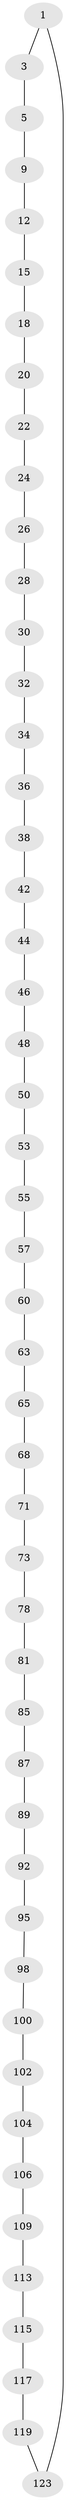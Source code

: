 // original degree distribution, {2: 1.0}
// Generated by graph-tools (version 1.1) at 2025/20/03/04/25 18:20:01]
// undirected, 49 vertices, 49 edges
graph export_dot {
graph [start="1"]
  node [color=gray90,style=filled];
  1 [super="+125+2"];
  3 [super="+4"];
  5 [super="+6"];
  9 [super="+10"];
  12 [super="+13"];
  15 [super="+16"];
  18 [super="+19"];
  20 [super="+21"];
  22 [super="+23"];
  24 [super="+25"];
  26 [super="+27"];
  28 [super="+29"];
  30 [super="+31"];
  32 [super="+33"];
  34 [super="+35"];
  36 [super="+37"];
  38 [super="+39"];
  42 [super="+43"];
  44 [super="+45"];
  46 [super="+47"];
  48 [super="+49"];
  50 [super="+51"];
  53 [super="+54"];
  55 [super="+56"];
  57 [super="+58"];
  60 [super="+61"];
  63 [super="+64"];
  65 [super="+66"];
  68 [super="+69"];
  71 [super="+72"];
  73 [super="+74"];
  78 [super="+79"];
  81 [super="+82"];
  85 [super="+86"];
  87 [super="+88"];
  89 [super="+90"];
  92 [super="+93"];
  95 [super="+96"];
  98 [super="+99"];
  100 [super="+101"];
  102 [super="+103"];
  104 [super="+105"];
  106 [super="+107"];
  109 [super="+110"];
  113 [super="+114"];
  115 [super="+116"];
  117 [super="+118"];
  119 [super="+120"];
  123 [super="+124"];
  1 -- 3;
  1 -- 123;
  3 -- 5;
  5 -- 9;
  9 -- 12;
  12 -- 15;
  15 -- 18;
  18 -- 20;
  20 -- 22;
  22 -- 24;
  24 -- 26;
  26 -- 28;
  28 -- 30;
  30 -- 32;
  32 -- 34;
  34 -- 36;
  36 -- 38;
  38 -- 42;
  42 -- 44;
  44 -- 46;
  46 -- 48;
  48 -- 50;
  50 -- 53;
  53 -- 55;
  55 -- 57;
  57 -- 60;
  60 -- 63;
  63 -- 65;
  65 -- 68;
  68 -- 71;
  71 -- 73;
  73 -- 78;
  78 -- 81;
  81 -- 85;
  85 -- 87;
  87 -- 89;
  89 -- 92;
  92 -- 95;
  95 -- 98;
  98 -- 100;
  100 -- 102;
  102 -- 104;
  104 -- 106;
  106 -- 109;
  109 -- 113;
  113 -- 115;
  115 -- 117;
  117 -- 119;
  119 -- 123;
}
